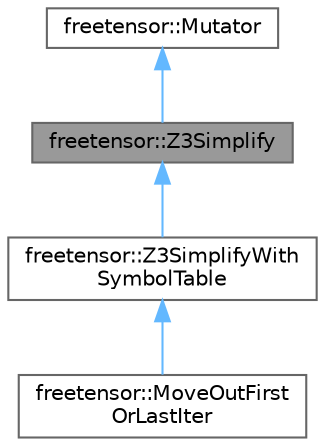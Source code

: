 digraph "freetensor::Z3Simplify"
{
 // LATEX_PDF_SIZE
  bgcolor="transparent";
  edge [fontname=Helvetica,fontsize=10,labelfontname=Helvetica,labelfontsize=10];
  node [fontname=Helvetica,fontsize=10,shape=box,height=0.2,width=0.4];
  Node1 [label="freetensor::Z3Simplify",height=0.2,width=0.4,color="gray40", fillcolor="grey60", style="filled", fontcolor="black",tooltip=" "];
  Node2 -> Node1 [dir="back",color="steelblue1",style="solid"];
  Node2 [label="freetensor::Mutator",height=0.2,width=0.4,color="gray40", fillcolor="white", style="filled",URL="$classfreetensor_1_1Mutator.html",tooltip=" "];
  Node1 -> Node3 [dir="back",color="steelblue1",style="solid"];
  Node3 [label="freetensor::Z3SimplifyWith\lSymbolTable",height=0.2,width=0.4,color="gray40", fillcolor="white", style="filled",URL="$classfreetensor_1_1Z3SimplifyWithSymbolTable.html",tooltip=" "];
  Node3 -> Node4 [dir="back",color="steelblue1",style="solid"];
  Node4 [label="freetensor::MoveOutFirst\lOrLastIter",height=0.2,width=0.4,color="gray40", fillcolor="white", style="filled",URL="$classfreetensor_1_1MoveOutFirstOrLastIter.html",tooltip=" "];
}
